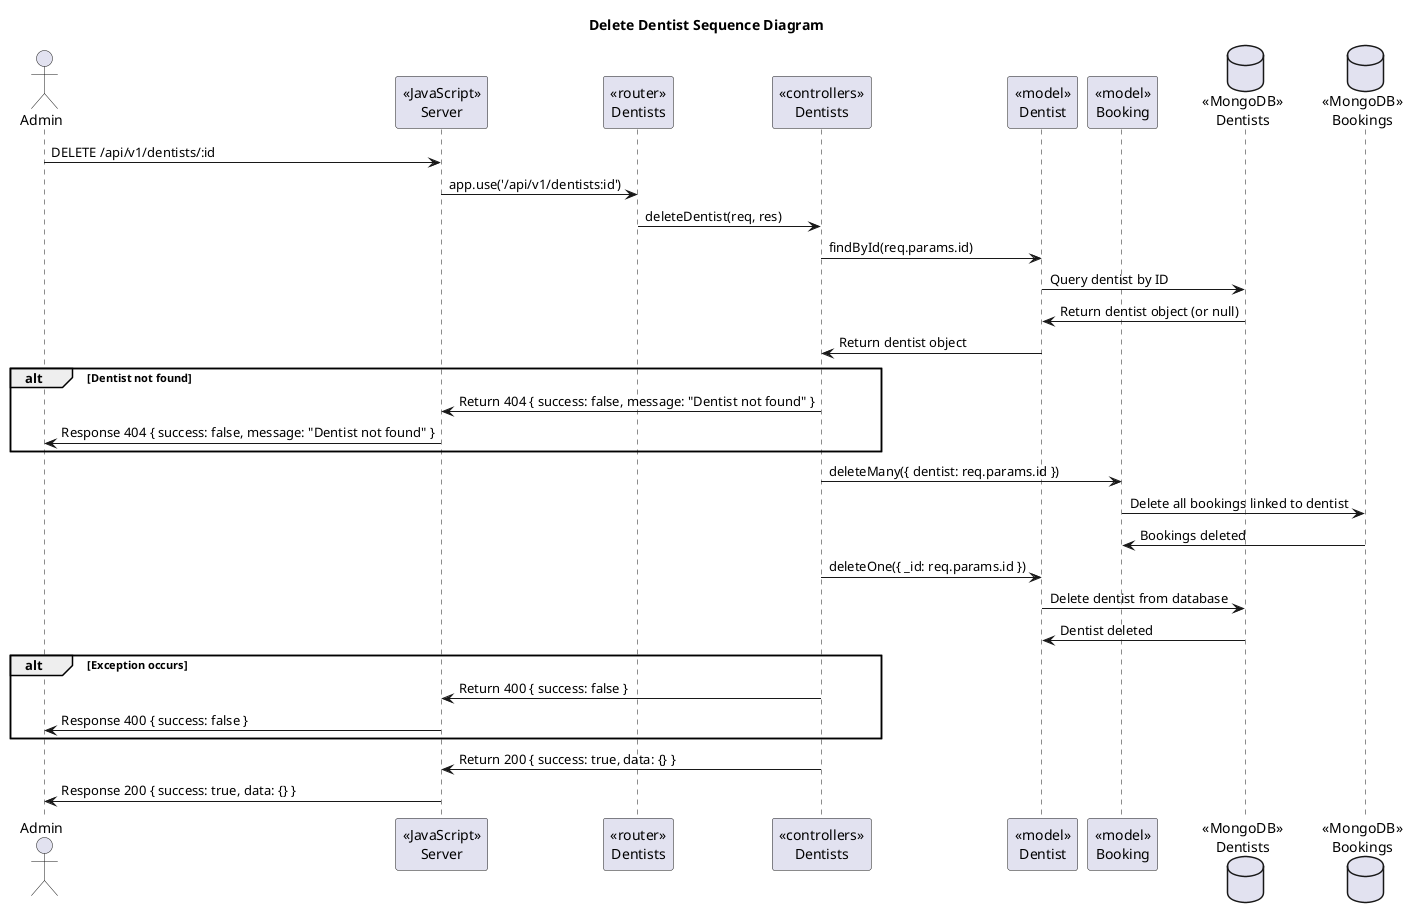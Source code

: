 @startuml Delete Dentist
title Delete Dentist Sequence Diagram

actor Admin
participant "<<JavaScript>>\nServer" as Server
participant "<<router>>\nDentists" as RouterDentists
participant "<<controllers>>\nDentists" as ControllerDentists
participant "<<model>>\nDentist" as DentistModel
participant "<<model>>\nBooking" as BookingModel
database "<<MongoDB>>\nDentists" as DB_Dentists
database "<<MongoDB>>\nBookings" as DB_Bookings

Admin -> Server : DELETE /api/v1/dentists/:id
Server -> RouterDentists : app.use('/api/v1/dentists:id')
RouterDentists -> ControllerDentists : deleteDentist(req, res)

ControllerDentists -> DentistModel : findById(req.params.id)
DentistModel -> DB_Dentists : Query dentist by ID
DB_Dentists -> DentistModel : Return dentist object (or null)
DentistModel -> ControllerDentists : Return dentist object

alt Dentist not found
    ControllerDentists -> Server : Return 404 { success: false, message: "Dentist not found" }
    Server -> Admin : Response 404 { success: false, message: "Dentist not found" }
end
    ControllerDentists -> BookingModel : deleteMany({ dentist: req.params.id })
    BookingModel -> DB_Bookings : Delete all bookings linked to dentist
    DB_Bookings -> BookingModel : Bookings deleted

    ControllerDentists -> DentistModel : deleteOne({ _id: req.params.id })
    DentistModel -> DB_Dentists : Delete dentist from database
    DB_Dentists -> DentistModel : Dentist deleted

' note right of ControllerDentists: If an exception occurs,\nsend a 400 response { success: false }
alt Exception occurs
    ControllerDentists -> Server : Return 400 { success: false }
    Server -> Admin : Response 400 { success: false }
end

    ControllerDentists -> Server : Return 200 { success: true, data: {} }
    Server -> Admin : Response 200 { success: true, data: {} }


@enduml
